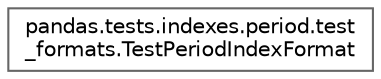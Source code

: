 digraph "Graphical Class Hierarchy"
{
 // LATEX_PDF_SIZE
  bgcolor="transparent";
  edge [fontname=Helvetica,fontsize=10,labelfontname=Helvetica,labelfontsize=10];
  node [fontname=Helvetica,fontsize=10,shape=box,height=0.2,width=0.4];
  rankdir="LR";
  Node0 [id="Node000000",label="pandas.tests.indexes.period.test\l_formats.TestPeriodIndexFormat",height=0.2,width=0.4,color="grey40", fillcolor="white", style="filled",URL="$d1/d2b/classpandas_1_1tests_1_1indexes_1_1period_1_1test__formats_1_1TestPeriodIndexFormat.html",tooltip=" "];
}
